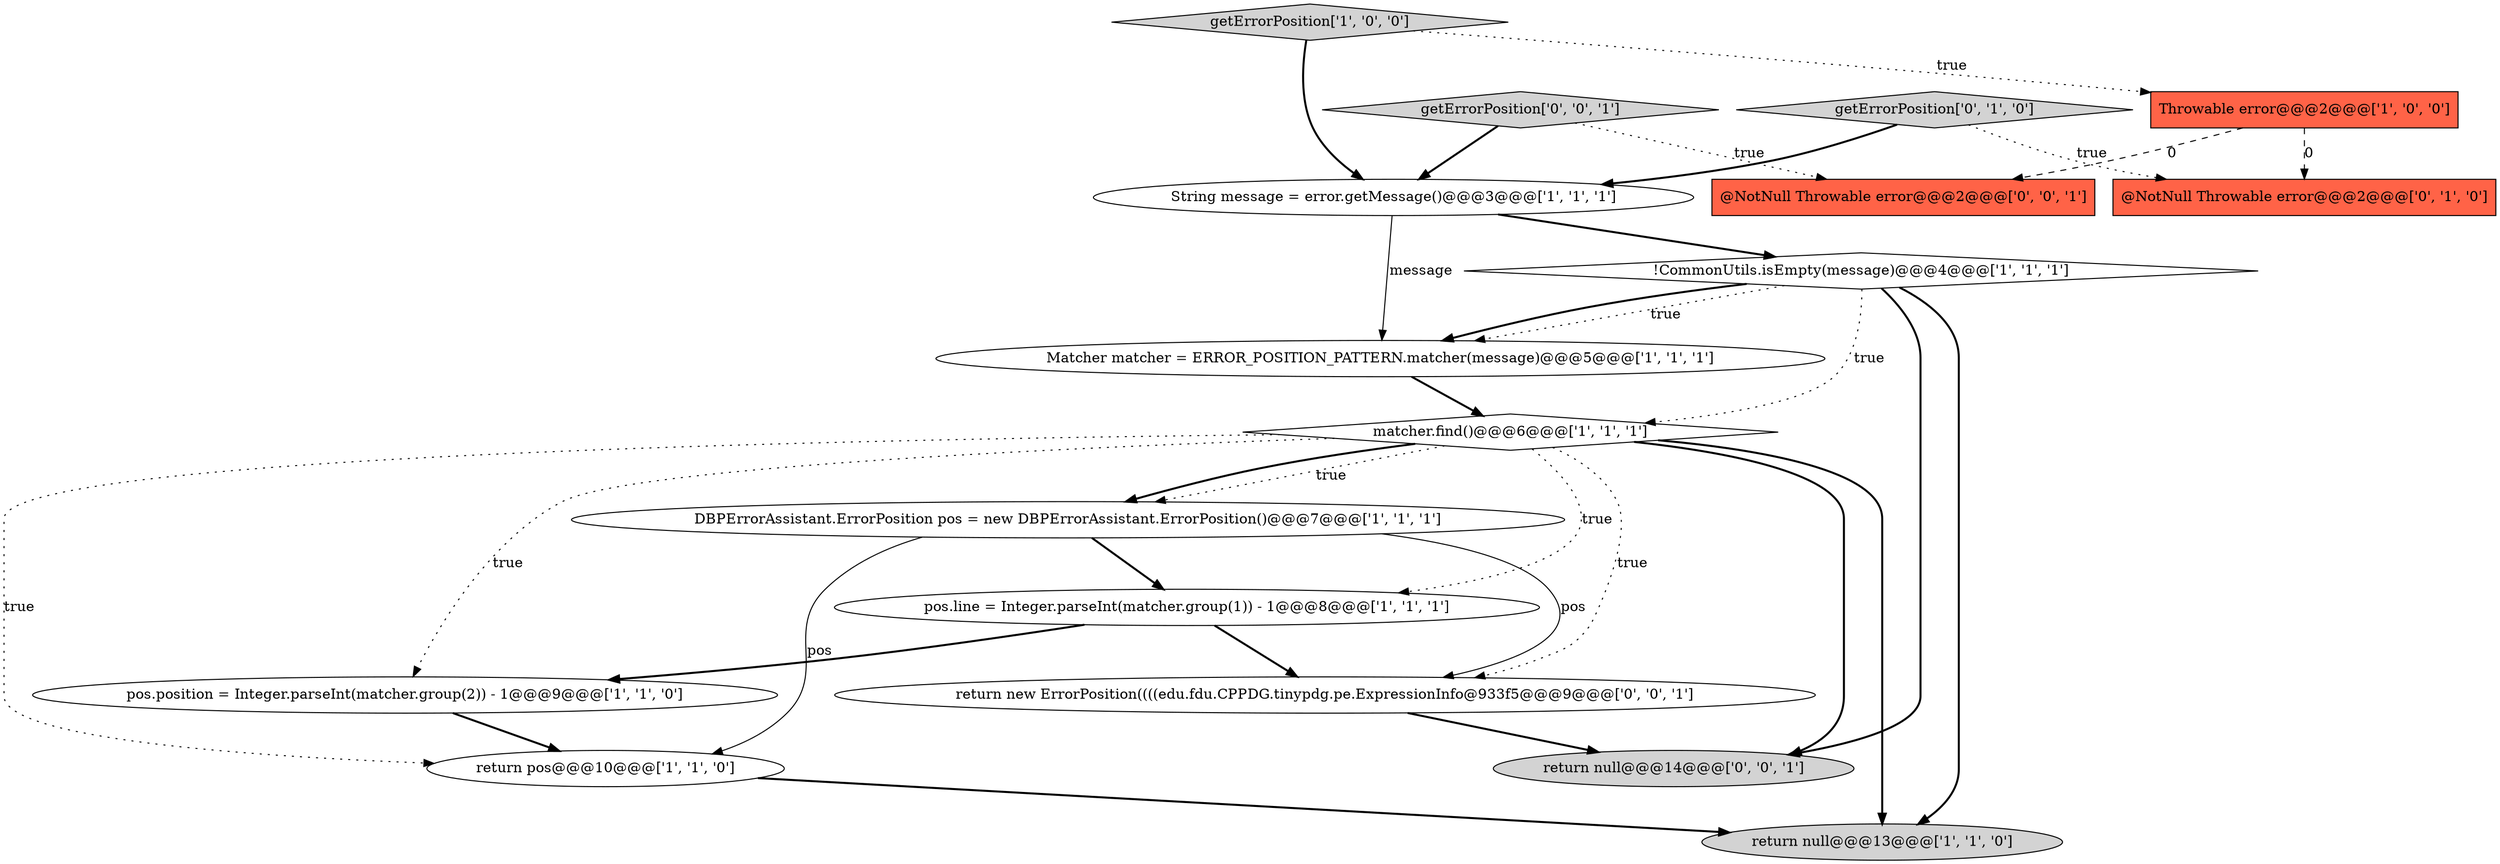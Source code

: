 digraph {
8 [style = filled, label = "matcher.find()@@@6@@@['1', '1', '1']", fillcolor = white, shape = diamond image = "AAA0AAABBB1BBB"];
9 [style = filled, label = "pos.line = Integer.parseInt(matcher.group(1)) - 1@@@8@@@['1', '1', '1']", fillcolor = white, shape = ellipse image = "AAA0AAABBB1BBB"];
12 [style = filled, label = "@NotNull Throwable error@@@2@@@['0', '1', '0']", fillcolor = tomato, shape = box image = "AAA1AAABBB2BBB"];
16 [style = filled, label = "return null@@@14@@@['0', '0', '1']", fillcolor = lightgray, shape = ellipse image = "AAA0AAABBB3BBB"];
4 [style = filled, label = "getErrorPosition['1', '0', '0']", fillcolor = lightgray, shape = diamond image = "AAA0AAABBB1BBB"];
5 [style = filled, label = "String message = error.getMessage()@@@3@@@['1', '1', '1']", fillcolor = white, shape = ellipse image = "AAA0AAABBB1BBB"];
14 [style = filled, label = "getErrorPosition['0', '0', '1']", fillcolor = lightgray, shape = diamond image = "AAA0AAABBB3BBB"];
1 [style = filled, label = "return null@@@13@@@['1', '1', '0']", fillcolor = lightgray, shape = ellipse image = "AAA0AAABBB1BBB"];
2 [style = filled, label = "DBPErrorAssistant.ErrorPosition pos = new DBPErrorAssistant.ErrorPosition()@@@7@@@['1', '1', '1']", fillcolor = white, shape = ellipse image = "AAA0AAABBB1BBB"];
15 [style = filled, label = "return new ErrorPosition((((edu.fdu.CPPDG.tinypdg.pe.ExpressionInfo@933f5@@@9@@@['0', '0', '1']", fillcolor = white, shape = ellipse image = "AAA0AAABBB3BBB"];
0 [style = filled, label = "return pos@@@10@@@['1', '1', '0']", fillcolor = white, shape = ellipse image = "AAA0AAABBB1BBB"];
6 [style = filled, label = "Matcher matcher = ERROR_POSITION_PATTERN.matcher(message)@@@5@@@['1', '1', '1']", fillcolor = white, shape = ellipse image = "AAA0AAABBB1BBB"];
3 [style = filled, label = "Throwable error@@@2@@@['1', '0', '0']", fillcolor = tomato, shape = box image = "AAA1AAABBB1BBB"];
10 [style = filled, label = "!CommonUtils.isEmpty(message)@@@4@@@['1', '1', '1']", fillcolor = white, shape = diamond image = "AAA0AAABBB1BBB"];
11 [style = filled, label = "getErrorPosition['0', '1', '0']", fillcolor = lightgray, shape = diamond image = "AAA0AAABBB2BBB"];
13 [style = filled, label = "@NotNull Throwable error@@@2@@@['0', '0', '1']", fillcolor = tomato, shape = box image = "AAA0AAABBB3BBB"];
7 [style = filled, label = "pos.position = Integer.parseInt(matcher.group(2)) - 1@@@9@@@['1', '1', '0']", fillcolor = white, shape = ellipse image = "AAA0AAABBB1BBB"];
5->10 [style = bold, label=""];
8->16 [style = bold, label=""];
10->8 [style = dotted, label="true"];
10->6 [style = dotted, label="true"];
8->2 [style = dotted, label="true"];
11->12 [style = dotted, label="true"];
14->5 [style = bold, label=""];
8->15 [style = dotted, label="true"];
8->7 [style = dotted, label="true"];
7->0 [style = bold, label=""];
2->9 [style = bold, label=""];
9->7 [style = bold, label=""];
15->16 [style = bold, label=""];
3->13 [style = dashed, label="0"];
10->6 [style = bold, label=""];
14->13 [style = dotted, label="true"];
8->1 [style = bold, label=""];
11->5 [style = bold, label=""];
4->3 [style = dotted, label="true"];
3->12 [style = dashed, label="0"];
10->16 [style = bold, label=""];
8->2 [style = bold, label=""];
9->15 [style = bold, label=""];
0->1 [style = bold, label=""];
6->8 [style = bold, label=""];
2->0 [style = solid, label="pos"];
8->0 [style = dotted, label="true"];
2->15 [style = solid, label="pos"];
8->9 [style = dotted, label="true"];
10->1 [style = bold, label=""];
4->5 [style = bold, label=""];
5->6 [style = solid, label="message"];
}
